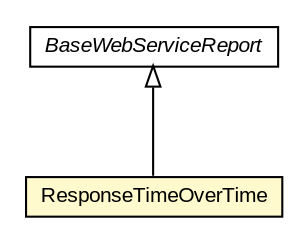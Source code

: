 #!/usr/local/bin/dot
#
# Class diagram 
# Generated by UMLGraph version R5_6-24-gf6e263 (http://www.umlgraph.org/)
#

digraph G {
	edge [fontname="arial",fontsize=10,labelfontname="arial",labelfontsize=10];
	node [fontname="arial",fontsize=10,shape=plaintext];
	nodesep=0.25;
	ranksep=0.5;
	// org.miloss.fgsms.services.rs.impl.reports.ws.ResponseTimeOverTime
	c970318 [label=<<table title="org.miloss.fgsms.services.rs.impl.reports.ws.ResponseTimeOverTime" border="0" cellborder="1" cellspacing="0" cellpadding="2" port="p" bgcolor="lemonChiffon" href="./ResponseTimeOverTime.html">
		<tr><td><table border="0" cellspacing="0" cellpadding="1">
<tr><td align="center" balign="center"> ResponseTimeOverTime </td></tr>
		</table></td></tr>
		</table>>, URL="./ResponseTimeOverTime.html", fontname="arial", fontcolor="black", fontsize=10.0];
	// org.miloss.fgsms.services.rs.impl.reports.ws.BaseWebServiceReport
	c970327 [label=<<table title="org.miloss.fgsms.services.rs.impl.reports.ws.BaseWebServiceReport" border="0" cellborder="1" cellspacing="0" cellpadding="2" port="p" href="./BaseWebServiceReport.html">
		<tr><td><table border="0" cellspacing="0" cellpadding="1">
<tr><td align="center" balign="center"><font face="arial italic"> BaseWebServiceReport </font></td></tr>
		</table></td></tr>
		</table>>, URL="./BaseWebServiceReport.html", fontname="arial", fontcolor="black", fontsize=10.0];
	//org.miloss.fgsms.services.rs.impl.reports.ws.ResponseTimeOverTime extends org.miloss.fgsms.services.rs.impl.reports.ws.BaseWebServiceReport
	c970327:p -> c970318:p [dir=back,arrowtail=empty];
}

